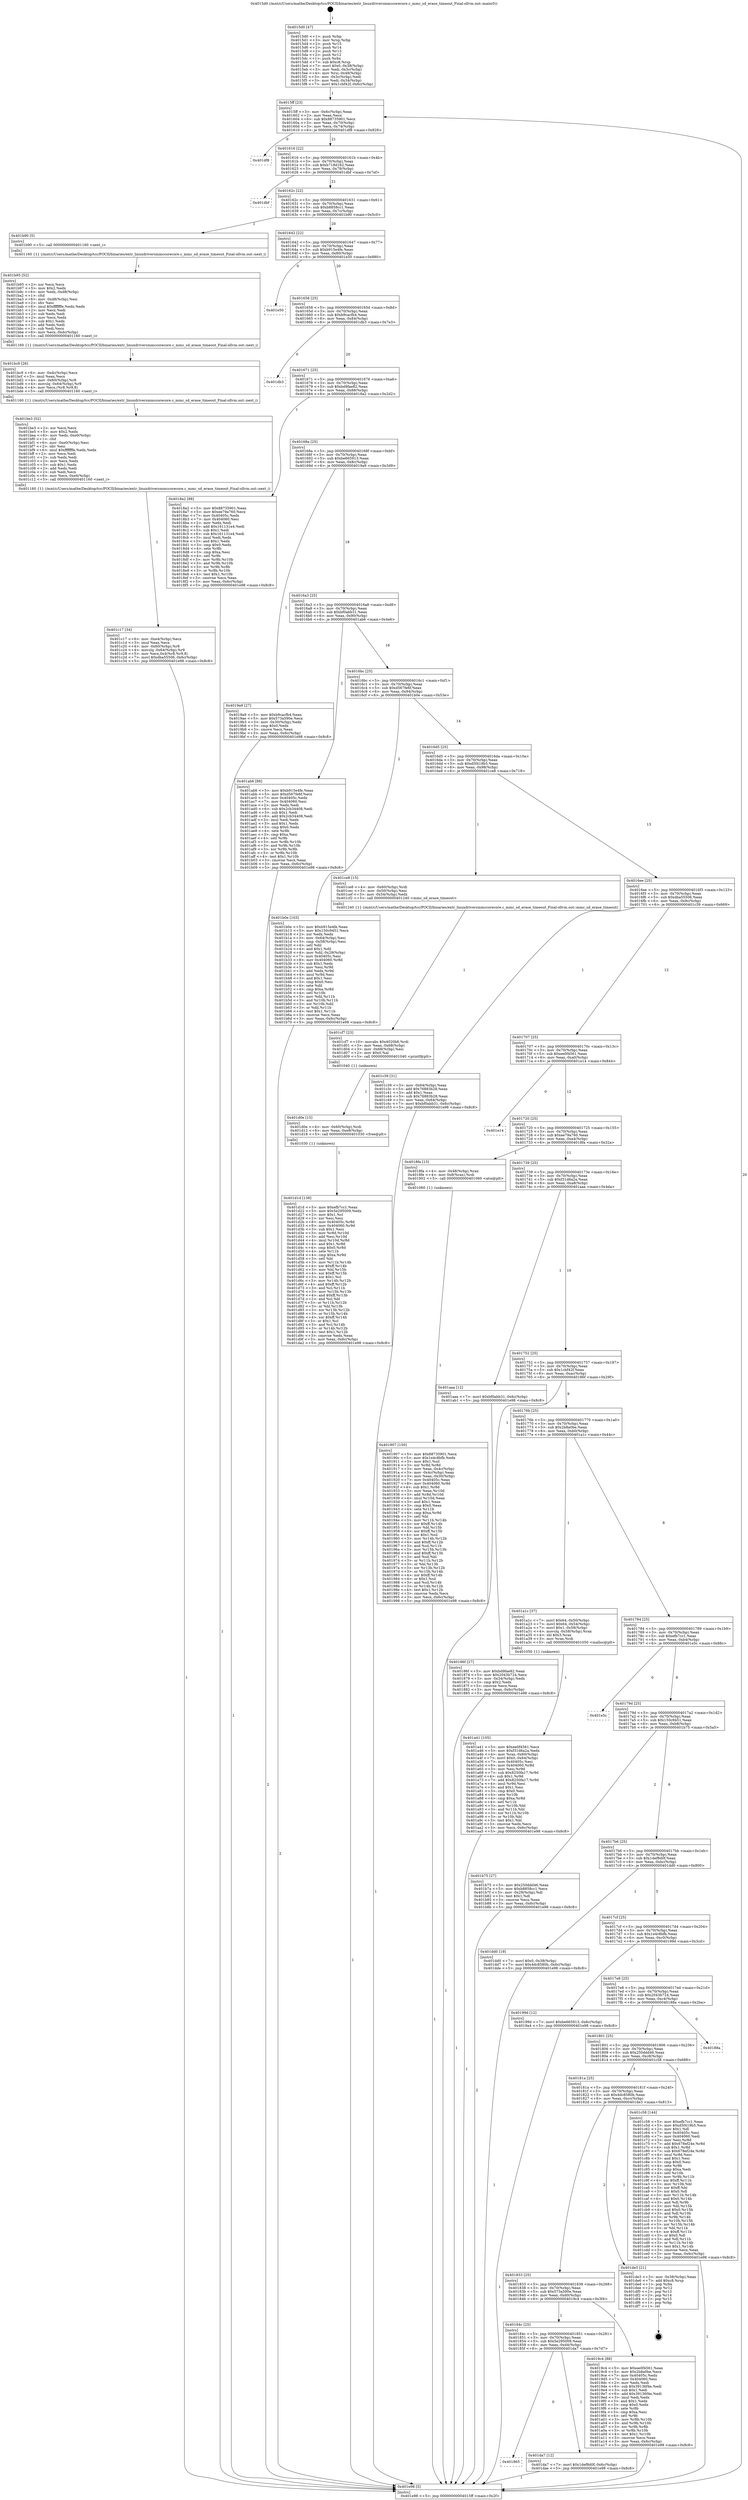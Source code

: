 digraph "0x4015d0" {
  label = "0x4015d0 (/mnt/c/Users/mathe/Desktop/tcc/POCII/binaries/extr_linuxdriversmmccorecore.c_mmc_sd_erase_timeout_Final-ollvm.out::main(0))"
  labelloc = "t"
  node[shape=record]

  Entry [label="",width=0.3,height=0.3,shape=circle,fillcolor=black,style=filled]
  "0x4015ff" [label="{
     0x4015ff [23]\l
     | [instrs]\l
     &nbsp;&nbsp;0x4015ff \<+3\>: mov -0x6c(%rbp),%eax\l
     &nbsp;&nbsp;0x401602 \<+2\>: mov %eax,%ecx\l
     &nbsp;&nbsp;0x401604 \<+6\>: sub $0x88735901,%ecx\l
     &nbsp;&nbsp;0x40160a \<+3\>: mov %eax,-0x70(%rbp)\l
     &nbsp;&nbsp;0x40160d \<+3\>: mov %ecx,-0x74(%rbp)\l
     &nbsp;&nbsp;0x401610 \<+6\>: je 0000000000401df8 \<main+0x828\>\l
  }"]
  "0x401df8" [label="{
     0x401df8\l
  }", style=dashed]
  "0x401616" [label="{
     0x401616 [22]\l
     | [instrs]\l
     &nbsp;&nbsp;0x401616 \<+5\>: jmp 000000000040161b \<main+0x4b\>\l
     &nbsp;&nbsp;0x40161b \<+3\>: mov -0x70(%rbp),%eax\l
     &nbsp;&nbsp;0x40161e \<+5\>: sub $0xb718d162,%eax\l
     &nbsp;&nbsp;0x401623 \<+3\>: mov %eax,-0x78(%rbp)\l
     &nbsp;&nbsp;0x401626 \<+6\>: je 0000000000401dbf \<main+0x7ef\>\l
  }"]
  Exit [label="",width=0.3,height=0.3,shape=circle,fillcolor=black,style=filled,peripheries=2]
  "0x401dbf" [label="{
     0x401dbf\l
  }", style=dashed]
  "0x40162c" [label="{
     0x40162c [22]\l
     | [instrs]\l
     &nbsp;&nbsp;0x40162c \<+5\>: jmp 0000000000401631 \<main+0x61\>\l
     &nbsp;&nbsp;0x401631 \<+3\>: mov -0x70(%rbp),%eax\l
     &nbsp;&nbsp;0x401634 \<+5\>: sub $0xb8858cc1,%eax\l
     &nbsp;&nbsp;0x401639 \<+3\>: mov %eax,-0x7c(%rbp)\l
     &nbsp;&nbsp;0x40163c \<+6\>: je 0000000000401b90 \<main+0x5c0\>\l
  }"]
  "0x401865" [label="{
     0x401865\l
  }", style=dashed]
  "0x401b90" [label="{
     0x401b90 [5]\l
     | [instrs]\l
     &nbsp;&nbsp;0x401b90 \<+5\>: call 0000000000401160 \<next_i\>\l
     | [calls]\l
     &nbsp;&nbsp;0x401160 \{1\} (/mnt/c/Users/mathe/Desktop/tcc/POCII/binaries/extr_linuxdriversmmccorecore.c_mmc_sd_erase_timeout_Final-ollvm.out::next_i)\l
  }"]
  "0x401642" [label="{
     0x401642 [22]\l
     | [instrs]\l
     &nbsp;&nbsp;0x401642 \<+5\>: jmp 0000000000401647 \<main+0x77\>\l
     &nbsp;&nbsp;0x401647 \<+3\>: mov -0x70(%rbp),%eax\l
     &nbsp;&nbsp;0x40164a \<+5\>: sub $0xb915e4fe,%eax\l
     &nbsp;&nbsp;0x40164f \<+3\>: mov %eax,-0x80(%rbp)\l
     &nbsp;&nbsp;0x401652 \<+6\>: je 0000000000401e50 \<main+0x880\>\l
  }"]
  "0x401da7" [label="{
     0x401da7 [12]\l
     | [instrs]\l
     &nbsp;&nbsp;0x401da7 \<+7\>: movl $0x1def8d0f,-0x6c(%rbp)\l
     &nbsp;&nbsp;0x401dae \<+5\>: jmp 0000000000401e98 \<main+0x8c8\>\l
  }"]
  "0x401e50" [label="{
     0x401e50\l
  }", style=dashed]
  "0x401658" [label="{
     0x401658 [25]\l
     | [instrs]\l
     &nbsp;&nbsp;0x401658 \<+5\>: jmp 000000000040165d \<main+0x8d\>\l
     &nbsp;&nbsp;0x40165d \<+3\>: mov -0x70(%rbp),%eax\l
     &nbsp;&nbsp;0x401660 \<+5\>: sub $0xb9cacfb4,%eax\l
     &nbsp;&nbsp;0x401665 \<+6\>: mov %eax,-0x84(%rbp)\l
     &nbsp;&nbsp;0x40166b \<+6\>: je 0000000000401db3 \<main+0x7e3\>\l
  }"]
  "0x401d1d" [label="{
     0x401d1d [138]\l
     | [instrs]\l
     &nbsp;&nbsp;0x401d1d \<+5\>: mov $0xefb7cc1,%eax\l
     &nbsp;&nbsp;0x401d22 \<+5\>: mov $0x5e295009,%edx\l
     &nbsp;&nbsp;0x401d27 \<+2\>: mov $0x1,%cl\l
     &nbsp;&nbsp;0x401d29 \<+2\>: xor %esi,%esi\l
     &nbsp;&nbsp;0x401d2b \<+8\>: mov 0x40405c,%r8d\l
     &nbsp;&nbsp;0x401d33 \<+8\>: mov 0x404060,%r9d\l
     &nbsp;&nbsp;0x401d3b \<+3\>: sub $0x1,%esi\l
     &nbsp;&nbsp;0x401d3e \<+3\>: mov %r8d,%r10d\l
     &nbsp;&nbsp;0x401d41 \<+3\>: add %esi,%r10d\l
     &nbsp;&nbsp;0x401d44 \<+4\>: imul %r10d,%r8d\l
     &nbsp;&nbsp;0x401d48 \<+4\>: and $0x1,%r8d\l
     &nbsp;&nbsp;0x401d4c \<+4\>: cmp $0x0,%r8d\l
     &nbsp;&nbsp;0x401d50 \<+4\>: sete %r11b\l
     &nbsp;&nbsp;0x401d54 \<+4\>: cmp $0xa,%r9d\l
     &nbsp;&nbsp;0x401d58 \<+3\>: setl %bl\l
     &nbsp;&nbsp;0x401d5b \<+3\>: mov %r11b,%r14b\l
     &nbsp;&nbsp;0x401d5e \<+4\>: xor $0xff,%r14b\l
     &nbsp;&nbsp;0x401d62 \<+3\>: mov %bl,%r15b\l
     &nbsp;&nbsp;0x401d65 \<+4\>: xor $0xff,%r15b\l
     &nbsp;&nbsp;0x401d69 \<+3\>: xor $0x1,%cl\l
     &nbsp;&nbsp;0x401d6c \<+3\>: mov %r14b,%r12b\l
     &nbsp;&nbsp;0x401d6f \<+4\>: and $0xff,%r12b\l
     &nbsp;&nbsp;0x401d73 \<+3\>: and %cl,%r11b\l
     &nbsp;&nbsp;0x401d76 \<+3\>: mov %r15b,%r13b\l
     &nbsp;&nbsp;0x401d79 \<+4\>: and $0xff,%r13b\l
     &nbsp;&nbsp;0x401d7d \<+2\>: and %cl,%bl\l
     &nbsp;&nbsp;0x401d7f \<+3\>: or %r11b,%r12b\l
     &nbsp;&nbsp;0x401d82 \<+3\>: or %bl,%r13b\l
     &nbsp;&nbsp;0x401d85 \<+3\>: xor %r13b,%r12b\l
     &nbsp;&nbsp;0x401d88 \<+3\>: or %r15b,%r14b\l
     &nbsp;&nbsp;0x401d8b \<+4\>: xor $0xff,%r14b\l
     &nbsp;&nbsp;0x401d8f \<+3\>: or $0x1,%cl\l
     &nbsp;&nbsp;0x401d92 \<+3\>: and %cl,%r14b\l
     &nbsp;&nbsp;0x401d95 \<+3\>: or %r14b,%r12b\l
     &nbsp;&nbsp;0x401d98 \<+4\>: test $0x1,%r12b\l
     &nbsp;&nbsp;0x401d9c \<+3\>: cmovne %edx,%eax\l
     &nbsp;&nbsp;0x401d9f \<+3\>: mov %eax,-0x6c(%rbp)\l
     &nbsp;&nbsp;0x401da2 \<+5\>: jmp 0000000000401e98 \<main+0x8c8\>\l
  }"]
  "0x401db3" [label="{
     0x401db3\l
  }", style=dashed]
  "0x401671" [label="{
     0x401671 [25]\l
     | [instrs]\l
     &nbsp;&nbsp;0x401671 \<+5\>: jmp 0000000000401676 \<main+0xa6\>\l
     &nbsp;&nbsp;0x401676 \<+3\>: mov -0x70(%rbp),%eax\l
     &nbsp;&nbsp;0x401679 \<+5\>: sub $0xbd9fae82,%eax\l
     &nbsp;&nbsp;0x40167e \<+6\>: mov %eax,-0x88(%rbp)\l
     &nbsp;&nbsp;0x401684 \<+6\>: je 00000000004018a2 \<main+0x2d2\>\l
  }"]
  "0x401d0e" [label="{
     0x401d0e [15]\l
     | [instrs]\l
     &nbsp;&nbsp;0x401d0e \<+4\>: mov -0x60(%rbp),%rdi\l
     &nbsp;&nbsp;0x401d12 \<+6\>: mov %eax,-0xe8(%rbp)\l
     &nbsp;&nbsp;0x401d18 \<+5\>: call 0000000000401030 \<free@plt\>\l
     | [calls]\l
     &nbsp;&nbsp;0x401030 \{1\} (unknown)\l
  }"]
  "0x4018a2" [label="{
     0x4018a2 [88]\l
     | [instrs]\l
     &nbsp;&nbsp;0x4018a2 \<+5\>: mov $0x88735901,%eax\l
     &nbsp;&nbsp;0x4018a7 \<+5\>: mov $0xee79a760,%ecx\l
     &nbsp;&nbsp;0x4018ac \<+7\>: mov 0x40405c,%edx\l
     &nbsp;&nbsp;0x4018b3 \<+7\>: mov 0x404060,%esi\l
     &nbsp;&nbsp;0x4018ba \<+2\>: mov %edx,%edi\l
     &nbsp;&nbsp;0x4018bc \<+6\>: add $0x161131e4,%edi\l
     &nbsp;&nbsp;0x4018c2 \<+3\>: sub $0x1,%edi\l
     &nbsp;&nbsp;0x4018c5 \<+6\>: sub $0x161131e4,%edi\l
     &nbsp;&nbsp;0x4018cb \<+3\>: imul %edi,%edx\l
     &nbsp;&nbsp;0x4018ce \<+3\>: and $0x1,%edx\l
     &nbsp;&nbsp;0x4018d1 \<+3\>: cmp $0x0,%edx\l
     &nbsp;&nbsp;0x4018d4 \<+4\>: sete %r8b\l
     &nbsp;&nbsp;0x4018d8 \<+3\>: cmp $0xa,%esi\l
     &nbsp;&nbsp;0x4018db \<+4\>: setl %r9b\l
     &nbsp;&nbsp;0x4018df \<+3\>: mov %r8b,%r10b\l
     &nbsp;&nbsp;0x4018e2 \<+3\>: and %r9b,%r10b\l
     &nbsp;&nbsp;0x4018e5 \<+3\>: xor %r9b,%r8b\l
     &nbsp;&nbsp;0x4018e8 \<+3\>: or %r8b,%r10b\l
     &nbsp;&nbsp;0x4018eb \<+4\>: test $0x1,%r10b\l
     &nbsp;&nbsp;0x4018ef \<+3\>: cmovne %ecx,%eax\l
     &nbsp;&nbsp;0x4018f2 \<+3\>: mov %eax,-0x6c(%rbp)\l
     &nbsp;&nbsp;0x4018f5 \<+5\>: jmp 0000000000401e98 \<main+0x8c8\>\l
  }"]
  "0x40168a" [label="{
     0x40168a [25]\l
     | [instrs]\l
     &nbsp;&nbsp;0x40168a \<+5\>: jmp 000000000040168f \<main+0xbf\>\l
     &nbsp;&nbsp;0x40168f \<+3\>: mov -0x70(%rbp),%eax\l
     &nbsp;&nbsp;0x401692 \<+5\>: sub $0xbe665913,%eax\l
     &nbsp;&nbsp;0x401697 \<+6\>: mov %eax,-0x8c(%rbp)\l
     &nbsp;&nbsp;0x40169d \<+6\>: je 00000000004019a9 \<main+0x3d9\>\l
  }"]
  "0x401cf7" [label="{
     0x401cf7 [23]\l
     | [instrs]\l
     &nbsp;&nbsp;0x401cf7 \<+10\>: movabs $0x4020b6,%rdi\l
     &nbsp;&nbsp;0x401d01 \<+3\>: mov %eax,-0x68(%rbp)\l
     &nbsp;&nbsp;0x401d04 \<+3\>: mov -0x68(%rbp),%esi\l
     &nbsp;&nbsp;0x401d07 \<+2\>: mov $0x0,%al\l
     &nbsp;&nbsp;0x401d09 \<+5\>: call 0000000000401040 \<printf@plt\>\l
     | [calls]\l
     &nbsp;&nbsp;0x401040 \{1\} (unknown)\l
  }"]
  "0x4019a9" [label="{
     0x4019a9 [27]\l
     | [instrs]\l
     &nbsp;&nbsp;0x4019a9 \<+5\>: mov $0xb9cacfb4,%eax\l
     &nbsp;&nbsp;0x4019ae \<+5\>: mov $0x573a590e,%ecx\l
     &nbsp;&nbsp;0x4019b3 \<+3\>: mov -0x30(%rbp),%edx\l
     &nbsp;&nbsp;0x4019b6 \<+3\>: cmp $0x0,%edx\l
     &nbsp;&nbsp;0x4019b9 \<+3\>: cmove %ecx,%eax\l
     &nbsp;&nbsp;0x4019bc \<+3\>: mov %eax,-0x6c(%rbp)\l
     &nbsp;&nbsp;0x4019bf \<+5\>: jmp 0000000000401e98 \<main+0x8c8\>\l
  }"]
  "0x4016a3" [label="{
     0x4016a3 [25]\l
     | [instrs]\l
     &nbsp;&nbsp;0x4016a3 \<+5\>: jmp 00000000004016a8 \<main+0xd8\>\l
     &nbsp;&nbsp;0x4016a8 \<+3\>: mov -0x70(%rbp),%eax\l
     &nbsp;&nbsp;0x4016ab \<+5\>: sub $0xbf0abb31,%eax\l
     &nbsp;&nbsp;0x4016b0 \<+6\>: mov %eax,-0x90(%rbp)\l
     &nbsp;&nbsp;0x4016b6 \<+6\>: je 0000000000401ab6 \<main+0x4e6\>\l
  }"]
  "0x401c17" [label="{
     0x401c17 [34]\l
     | [instrs]\l
     &nbsp;&nbsp;0x401c17 \<+6\>: mov -0xe4(%rbp),%ecx\l
     &nbsp;&nbsp;0x401c1d \<+3\>: imul %eax,%ecx\l
     &nbsp;&nbsp;0x401c20 \<+4\>: mov -0x60(%rbp),%r8\l
     &nbsp;&nbsp;0x401c24 \<+4\>: movslq -0x64(%rbp),%r9\l
     &nbsp;&nbsp;0x401c28 \<+5\>: mov %ecx,0x4(%r8,%r9,8)\l
     &nbsp;&nbsp;0x401c2d \<+7\>: movl $0xdba55506,-0x6c(%rbp)\l
     &nbsp;&nbsp;0x401c34 \<+5\>: jmp 0000000000401e98 \<main+0x8c8\>\l
  }"]
  "0x401ab6" [label="{
     0x401ab6 [88]\l
     | [instrs]\l
     &nbsp;&nbsp;0x401ab6 \<+5\>: mov $0xb915e4fe,%eax\l
     &nbsp;&nbsp;0x401abb \<+5\>: mov $0xd567fe6f,%ecx\l
     &nbsp;&nbsp;0x401ac0 \<+7\>: mov 0x40405c,%edx\l
     &nbsp;&nbsp;0x401ac7 \<+7\>: mov 0x404060,%esi\l
     &nbsp;&nbsp;0x401ace \<+2\>: mov %edx,%edi\l
     &nbsp;&nbsp;0x401ad0 \<+6\>: sub $0x2cb34408,%edi\l
     &nbsp;&nbsp;0x401ad6 \<+3\>: sub $0x1,%edi\l
     &nbsp;&nbsp;0x401ad9 \<+6\>: add $0x2cb34408,%edi\l
     &nbsp;&nbsp;0x401adf \<+3\>: imul %edi,%edx\l
     &nbsp;&nbsp;0x401ae2 \<+3\>: and $0x1,%edx\l
     &nbsp;&nbsp;0x401ae5 \<+3\>: cmp $0x0,%edx\l
     &nbsp;&nbsp;0x401ae8 \<+4\>: sete %r8b\l
     &nbsp;&nbsp;0x401aec \<+3\>: cmp $0xa,%esi\l
     &nbsp;&nbsp;0x401aef \<+4\>: setl %r9b\l
     &nbsp;&nbsp;0x401af3 \<+3\>: mov %r8b,%r10b\l
     &nbsp;&nbsp;0x401af6 \<+3\>: and %r9b,%r10b\l
     &nbsp;&nbsp;0x401af9 \<+3\>: xor %r9b,%r8b\l
     &nbsp;&nbsp;0x401afc \<+3\>: or %r8b,%r10b\l
     &nbsp;&nbsp;0x401aff \<+4\>: test $0x1,%r10b\l
     &nbsp;&nbsp;0x401b03 \<+3\>: cmovne %ecx,%eax\l
     &nbsp;&nbsp;0x401b06 \<+3\>: mov %eax,-0x6c(%rbp)\l
     &nbsp;&nbsp;0x401b09 \<+5\>: jmp 0000000000401e98 \<main+0x8c8\>\l
  }"]
  "0x4016bc" [label="{
     0x4016bc [25]\l
     | [instrs]\l
     &nbsp;&nbsp;0x4016bc \<+5\>: jmp 00000000004016c1 \<main+0xf1\>\l
     &nbsp;&nbsp;0x4016c1 \<+3\>: mov -0x70(%rbp),%eax\l
     &nbsp;&nbsp;0x4016c4 \<+5\>: sub $0xd567fe6f,%eax\l
     &nbsp;&nbsp;0x4016c9 \<+6\>: mov %eax,-0x94(%rbp)\l
     &nbsp;&nbsp;0x4016cf \<+6\>: je 0000000000401b0e \<main+0x53e\>\l
  }"]
  "0x401be3" [label="{
     0x401be3 [52]\l
     | [instrs]\l
     &nbsp;&nbsp;0x401be3 \<+2\>: xor %ecx,%ecx\l
     &nbsp;&nbsp;0x401be5 \<+5\>: mov $0x2,%edx\l
     &nbsp;&nbsp;0x401bea \<+6\>: mov %edx,-0xe0(%rbp)\l
     &nbsp;&nbsp;0x401bf0 \<+1\>: cltd\l
     &nbsp;&nbsp;0x401bf1 \<+6\>: mov -0xe0(%rbp),%esi\l
     &nbsp;&nbsp;0x401bf7 \<+2\>: idiv %esi\l
     &nbsp;&nbsp;0x401bf9 \<+6\>: imul $0xfffffffe,%edx,%edx\l
     &nbsp;&nbsp;0x401bff \<+2\>: mov %ecx,%edi\l
     &nbsp;&nbsp;0x401c01 \<+2\>: sub %edx,%edi\l
     &nbsp;&nbsp;0x401c03 \<+2\>: mov %ecx,%edx\l
     &nbsp;&nbsp;0x401c05 \<+3\>: sub $0x1,%edx\l
     &nbsp;&nbsp;0x401c08 \<+2\>: add %edx,%edi\l
     &nbsp;&nbsp;0x401c0a \<+2\>: sub %edi,%ecx\l
     &nbsp;&nbsp;0x401c0c \<+6\>: mov %ecx,-0xe4(%rbp)\l
     &nbsp;&nbsp;0x401c12 \<+5\>: call 0000000000401160 \<next_i\>\l
     | [calls]\l
     &nbsp;&nbsp;0x401160 \{1\} (/mnt/c/Users/mathe/Desktop/tcc/POCII/binaries/extr_linuxdriversmmccorecore.c_mmc_sd_erase_timeout_Final-ollvm.out::next_i)\l
  }"]
  "0x401b0e" [label="{
     0x401b0e [103]\l
     | [instrs]\l
     &nbsp;&nbsp;0x401b0e \<+5\>: mov $0xb915e4fe,%eax\l
     &nbsp;&nbsp;0x401b13 \<+5\>: mov $0x150c9451,%ecx\l
     &nbsp;&nbsp;0x401b18 \<+2\>: xor %edx,%edx\l
     &nbsp;&nbsp;0x401b1a \<+3\>: mov -0x64(%rbp),%esi\l
     &nbsp;&nbsp;0x401b1d \<+3\>: cmp -0x58(%rbp),%esi\l
     &nbsp;&nbsp;0x401b20 \<+4\>: setl %dil\l
     &nbsp;&nbsp;0x401b24 \<+4\>: and $0x1,%dil\l
     &nbsp;&nbsp;0x401b28 \<+4\>: mov %dil,-0x29(%rbp)\l
     &nbsp;&nbsp;0x401b2c \<+7\>: mov 0x40405c,%esi\l
     &nbsp;&nbsp;0x401b33 \<+8\>: mov 0x404060,%r8d\l
     &nbsp;&nbsp;0x401b3b \<+3\>: sub $0x1,%edx\l
     &nbsp;&nbsp;0x401b3e \<+3\>: mov %esi,%r9d\l
     &nbsp;&nbsp;0x401b41 \<+3\>: add %edx,%r9d\l
     &nbsp;&nbsp;0x401b44 \<+4\>: imul %r9d,%esi\l
     &nbsp;&nbsp;0x401b48 \<+3\>: and $0x1,%esi\l
     &nbsp;&nbsp;0x401b4b \<+3\>: cmp $0x0,%esi\l
     &nbsp;&nbsp;0x401b4e \<+4\>: sete %dil\l
     &nbsp;&nbsp;0x401b52 \<+4\>: cmp $0xa,%r8d\l
     &nbsp;&nbsp;0x401b56 \<+4\>: setl %r10b\l
     &nbsp;&nbsp;0x401b5a \<+3\>: mov %dil,%r11b\l
     &nbsp;&nbsp;0x401b5d \<+3\>: and %r10b,%r11b\l
     &nbsp;&nbsp;0x401b60 \<+3\>: xor %r10b,%dil\l
     &nbsp;&nbsp;0x401b63 \<+3\>: or %dil,%r11b\l
     &nbsp;&nbsp;0x401b66 \<+4\>: test $0x1,%r11b\l
     &nbsp;&nbsp;0x401b6a \<+3\>: cmovne %ecx,%eax\l
     &nbsp;&nbsp;0x401b6d \<+3\>: mov %eax,-0x6c(%rbp)\l
     &nbsp;&nbsp;0x401b70 \<+5\>: jmp 0000000000401e98 \<main+0x8c8\>\l
  }"]
  "0x4016d5" [label="{
     0x4016d5 [25]\l
     | [instrs]\l
     &nbsp;&nbsp;0x4016d5 \<+5\>: jmp 00000000004016da \<main+0x10a\>\l
     &nbsp;&nbsp;0x4016da \<+3\>: mov -0x70(%rbp),%eax\l
     &nbsp;&nbsp;0x4016dd \<+5\>: sub $0xd5f419b5,%eax\l
     &nbsp;&nbsp;0x4016e2 \<+6\>: mov %eax,-0x98(%rbp)\l
     &nbsp;&nbsp;0x4016e8 \<+6\>: je 0000000000401ce8 \<main+0x718\>\l
  }"]
  "0x401bc9" [label="{
     0x401bc9 [26]\l
     | [instrs]\l
     &nbsp;&nbsp;0x401bc9 \<+6\>: mov -0xdc(%rbp),%ecx\l
     &nbsp;&nbsp;0x401bcf \<+3\>: imul %eax,%ecx\l
     &nbsp;&nbsp;0x401bd2 \<+4\>: mov -0x60(%rbp),%r8\l
     &nbsp;&nbsp;0x401bd6 \<+4\>: movslq -0x64(%rbp),%r9\l
     &nbsp;&nbsp;0x401bda \<+4\>: mov %ecx,(%r8,%r9,8)\l
     &nbsp;&nbsp;0x401bde \<+5\>: call 0000000000401160 \<next_i\>\l
     | [calls]\l
     &nbsp;&nbsp;0x401160 \{1\} (/mnt/c/Users/mathe/Desktop/tcc/POCII/binaries/extr_linuxdriversmmccorecore.c_mmc_sd_erase_timeout_Final-ollvm.out::next_i)\l
  }"]
  "0x401ce8" [label="{
     0x401ce8 [15]\l
     | [instrs]\l
     &nbsp;&nbsp;0x401ce8 \<+4\>: mov -0x60(%rbp),%rdi\l
     &nbsp;&nbsp;0x401cec \<+3\>: mov -0x50(%rbp),%esi\l
     &nbsp;&nbsp;0x401cef \<+3\>: mov -0x54(%rbp),%edx\l
     &nbsp;&nbsp;0x401cf2 \<+5\>: call 0000000000401240 \<mmc_sd_erase_timeout\>\l
     | [calls]\l
     &nbsp;&nbsp;0x401240 \{1\} (/mnt/c/Users/mathe/Desktop/tcc/POCII/binaries/extr_linuxdriversmmccorecore.c_mmc_sd_erase_timeout_Final-ollvm.out::mmc_sd_erase_timeout)\l
  }"]
  "0x4016ee" [label="{
     0x4016ee [25]\l
     | [instrs]\l
     &nbsp;&nbsp;0x4016ee \<+5\>: jmp 00000000004016f3 \<main+0x123\>\l
     &nbsp;&nbsp;0x4016f3 \<+3\>: mov -0x70(%rbp),%eax\l
     &nbsp;&nbsp;0x4016f6 \<+5\>: sub $0xdba55506,%eax\l
     &nbsp;&nbsp;0x4016fb \<+6\>: mov %eax,-0x9c(%rbp)\l
     &nbsp;&nbsp;0x401701 \<+6\>: je 0000000000401c39 \<main+0x669\>\l
  }"]
  "0x401b95" [label="{
     0x401b95 [52]\l
     | [instrs]\l
     &nbsp;&nbsp;0x401b95 \<+2\>: xor %ecx,%ecx\l
     &nbsp;&nbsp;0x401b97 \<+5\>: mov $0x2,%edx\l
     &nbsp;&nbsp;0x401b9c \<+6\>: mov %edx,-0xd8(%rbp)\l
     &nbsp;&nbsp;0x401ba2 \<+1\>: cltd\l
     &nbsp;&nbsp;0x401ba3 \<+6\>: mov -0xd8(%rbp),%esi\l
     &nbsp;&nbsp;0x401ba9 \<+2\>: idiv %esi\l
     &nbsp;&nbsp;0x401bab \<+6\>: imul $0xfffffffe,%edx,%edx\l
     &nbsp;&nbsp;0x401bb1 \<+2\>: mov %ecx,%edi\l
     &nbsp;&nbsp;0x401bb3 \<+2\>: sub %edx,%edi\l
     &nbsp;&nbsp;0x401bb5 \<+2\>: mov %ecx,%edx\l
     &nbsp;&nbsp;0x401bb7 \<+3\>: sub $0x1,%edx\l
     &nbsp;&nbsp;0x401bba \<+2\>: add %edx,%edi\l
     &nbsp;&nbsp;0x401bbc \<+2\>: sub %edi,%ecx\l
     &nbsp;&nbsp;0x401bbe \<+6\>: mov %ecx,-0xdc(%rbp)\l
     &nbsp;&nbsp;0x401bc4 \<+5\>: call 0000000000401160 \<next_i\>\l
     | [calls]\l
     &nbsp;&nbsp;0x401160 \{1\} (/mnt/c/Users/mathe/Desktop/tcc/POCII/binaries/extr_linuxdriversmmccorecore.c_mmc_sd_erase_timeout_Final-ollvm.out::next_i)\l
  }"]
  "0x401c39" [label="{
     0x401c39 [31]\l
     | [instrs]\l
     &nbsp;&nbsp;0x401c39 \<+3\>: mov -0x64(%rbp),%eax\l
     &nbsp;&nbsp;0x401c3c \<+5\>: add $0x76883b28,%eax\l
     &nbsp;&nbsp;0x401c41 \<+3\>: add $0x1,%eax\l
     &nbsp;&nbsp;0x401c44 \<+5\>: sub $0x76883b28,%eax\l
     &nbsp;&nbsp;0x401c49 \<+3\>: mov %eax,-0x64(%rbp)\l
     &nbsp;&nbsp;0x401c4c \<+7\>: movl $0xbf0abb31,-0x6c(%rbp)\l
     &nbsp;&nbsp;0x401c53 \<+5\>: jmp 0000000000401e98 \<main+0x8c8\>\l
  }"]
  "0x401707" [label="{
     0x401707 [25]\l
     | [instrs]\l
     &nbsp;&nbsp;0x401707 \<+5\>: jmp 000000000040170c \<main+0x13c\>\l
     &nbsp;&nbsp;0x40170c \<+3\>: mov -0x70(%rbp),%eax\l
     &nbsp;&nbsp;0x40170f \<+5\>: sub $0xee0f4561,%eax\l
     &nbsp;&nbsp;0x401714 \<+6\>: mov %eax,-0xa0(%rbp)\l
     &nbsp;&nbsp;0x40171a \<+6\>: je 0000000000401e14 \<main+0x844\>\l
  }"]
  "0x401a41" [label="{
     0x401a41 [105]\l
     | [instrs]\l
     &nbsp;&nbsp;0x401a41 \<+5\>: mov $0xee0f4561,%ecx\l
     &nbsp;&nbsp;0x401a46 \<+5\>: mov $0xf31d6a2a,%edx\l
     &nbsp;&nbsp;0x401a4b \<+4\>: mov %rax,-0x60(%rbp)\l
     &nbsp;&nbsp;0x401a4f \<+7\>: movl $0x0,-0x64(%rbp)\l
     &nbsp;&nbsp;0x401a56 \<+7\>: mov 0x40405c,%esi\l
     &nbsp;&nbsp;0x401a5d \<+8\>: mov 0x404060,%r8d\l
     &nbsp;&nbsp;0x401a65 \<+3\>: mov %esi,%r9d\l
     &nbsp;&nbsp;0x401a68 \<+7\>: sub $0x8250fa17,%r9d\l
     &nbsp;&nbsp;0x401a6f \<+4\>: sub $0x1,%r9d\l
     &nbsp;&nbsp;0x401a73 \<+7\>: add $0x8250fa17,%r9d\l
     &nbsp;&nbsp;0x401a7a \<+4\>: imul %r9d,%esi\l
     &nbsp;&nbsp;0x401a7e \<+3\>: and $0x1,%esi\l
     &nbsp;&nbsp;0x401a81 \<+3\>: cmp $0x0,%esi\l
     &nbsp;&nbsp;0x401a84 \<+4\>: sete %r10b\l
     &nbsp;&nbsp;0x401a88 \<+4\>: cmp $0xa,%r8d\l
     &nbsp;&nbsp;0x401a8c \<+4\>: setl %r11b\l
     &nbsp;&nbsp;0x401a90 \<+3\>: mov %r10b,%bl\l
     &nbsp;&nbsp;0x401a93 \<+3\>: and %r11b,%bl\l
     &nbsp;&nbsp;0x401a96 \<+3\>: xor %r11b,%r10b\l
     &nbsp;&nbsp;0x401a99 \<+3\>: or %r10b,%bl\l
     &nbsp;&nbsp;0x401a9c \<+3\>: test $0x1,%bl\l
     &nbsp;&nbsp;0x401a9f \<+3\>: cmovne %edx,%ecx\l
     &nbsp;&nbsp;0x401aa2 \<+3\>: mov %ecx,-0x6c(%rbp)\l
     &nbsp;&nbsp;0x401aa5 \<+5\>: jmp 0000000000401e98 \<main+0x8c8\>\l
  }"]
  "0x401e14" [label="{
     0x401e14\l
  }", style=dashed]
  "0x401720" [label="{
     0x401720 [25]\l
     | [instrs]\l
     &nbsp;&nbsp;0x401720 \<+5\>: jmp 0000000000401725 \<main+0x155\>\l
     &nbsp;&nbsp;0x401725 \<+3\>: mov -0x70(%rbp),%eax\l
     &nbsp;&nbsp;0x401728 \<+5\>: sub $0xee79a760,%eax\l
     &nbsp;&nbsp;0x40172d \<+6\>: mov %eax,-0xa4(%rbp)\l
     &nbsp;&nbsp;0x401733 \<+6\>: je 00000000004018fa \<main+0x32a\>\l
  }"]
  "0x40184c" [label="{
     0x40184c [25]\l
     | [instrs]\l
     &nbsp;&nbsp;0x40184c \<+5\>: jmp 0000000000401851 \<main+0x281\>\l
     &nbsp;&nbsp;0x401851 \<+3\>: mov -0x70(%rbp),%eax\l
     &nbsp;&nbsp;0x401854 \<+5\>: sub $0x5e295009,%eax\l
     &nbsp;&nbsp;0x401859 \<+6\>: mov %eax,-0xd4(%rbp)\l
     &nbsp;&nbsp;0x40185f \<+6\>: je 0000000000401da7 \<main+0x7d7\>\l
  }"]
  "0x4018fa" [label="{
     0x4018fa [13]\l
     | [instrs]\l
     &nbsp;&nbsp;0x4018fa \<+4\>: mov -0x48(%rbp),%rax\l
     &nbsp;&nbsp;0x4018fe \<+4\>: mov 0x8(%rax),%rdi\l
     &nbsp;&nbsp;0x401902 \<+5\>: call 0000000000401060 \<atoi@plt\>\l
     | [calls]\l
     &nbsp;&nbsp;0x401060 \{1\} (unknown)\l
  }"]
  "0x401739" [label="{
     0x401739 [25]\l
     | [instrs]\l
     &nbsp;&nbsp;0x401739 \<+5\>: jmp 000000000040173e \<main+0x16e\>\l
     &nbsp;&nbsp;0x40173e \<+3\>: mov -0x70(%rbp),%eax\l
     &nbsp;&nbsp;0x401741 \<+5\>: sub $0xf31d6a2a,%eax\l
     &nbsp;&nbsp;0x401746 \<+6\>: mov %eax,-0xa8(%rbp)\l
     &nbsp;&nbsp;0x40174c \<+6\>: je 0000000000401aaa \<main+0x4da\>\l
  }"]
  "0x4019c4" [label="{
     0x4019c4 [88]\l
     | [instrs]\l
     &nbsp;&nbsp;0x4019c4 \<+5\>: mov $0xee0f4561,%eax\l
     &nbsp;&nbsp;0x4019c9 \<+5\>: mov $0x2b8a0be,%ecx\l
     &nbsp;&nbsp;0x4019ce \<+7\>: mov 0x40405c,%edx\l
     &nbsp;&nbsp;0x4019d5 \<+7\>: mov 0x404060,%esi\l
     &nbsp;&nbsp;0x4019dc \<+2\>: mov %edx,%edi\l
     &nbsp;&nbsp;0x4019de \<+6\>: sub $0x39136f4e,%edi\l
     &nbsp;&nbsp;0x4019e4 \<+3\>: sub $0x1,%edi\l
     &nbsp;&nbsp;0x4019e7 \<+6\>: add $0x39136f4e,%edi\l
     &nbsp;&nbsp;0x4019ed \<+3\>: imul %edi,%edx\l
     &nbsp;&nbsp;0x4019f0 \<+3\>: and $0x1,%edx\l
     &nbsp;&nbsp;0x4019f3 \<+3\>: cmp $0x0,%edx\l
     &nbsp;&nbsp;0x4019f6 \<+4\>: sete %r8b\l
     &nbsp;&nbsp;0x4019fa \<+3\>: cmp $0xa,%esi\l
     &nbsp;&nbsp;0x4019fd \<+4\>: setl %r9b\l
     &nbsp;&nbsp;0x401a01 \<+3\>: mov %r8b,%r10b\l
     &nbsp;&nbsp;0x401a04 \<+3\>: and %r9b,%r10b\l
     &nbsp;&nbsp;0x401a07 \<+3\>: xor %r9b,%r8b\l
     &nbsp;&nbsp;0x401a0a \<+3\>: or %r8b,%r10b\l
     &nbsp;&nbsp;0x401a0d \<+4\>: test $0x1,%r10b\l
     &nbsp;&nbsp;0x401a11 \<+3\>: cmovne %ecx,%eax\l
     &nbsp;&nbsp;0x401a14 \<+3\>: mov %eax,-0x6c(%rbp)\l
     &nbsp;&nbsp;0x401a17 \<+5\>: jmp 0000000000401e98 \<main+0x8c8\>\l
  }"]
  "0x401aaa" [label="{
     0x401aaa [12]\l
     | [instrs]\l
     &nbsp;&nbsp;0x401aaa \<+7\>: movl $0xbf0abb31,-0x6c(%rbp)\l
     &nbsp;&nbsp;0x401ab1 \<+5\>: jmp 0000000000401e98 \<main+0x8c8\>\l
  }"]
  "0x401752" [label="{
     0x401752 [25]\l
     | [instrs]\l
     &nbsp;&nbsp;0x401752 \<+5\>: jmp 0000000000401757 \<main+0x187\>\l
     &nbsp;&nbsp;0x401757 \<+3\>: mov -0x70(%rbp),%eax\l
     &nbsp;&nbsp;0x40175a \<+5\>: sub $0x1cbf42f,%eax\l
     &nbsp;&nbsp;0x40175f \<+6\>: mov %eax,-0xac(%rbp)\l
     &nbsp;&nbsp;0x401765 \<+6\>: je 000000000040186f \<main+0x29f\>\l
  }"]
  "0x401833" [label="{
     0x401833 [25]\l
     | [instrs]\l
     &nbsp;&nbsp;0x401833 \<+5\>: jmp 0000000000401838 \<main+0x268\>\l
     &nbsp;&nbsp;0x401838 \<+3\>: mov -0x70(%rbp),%eax\l
     &nbsp;&nbsp;0x40183b \<+5\>: sub $0x573a590e,%eax\l
     &nbsp;&nbsp;0x401840 \<+6\>: mov %eax,-0xd0(%rbp)\l
     &nbsp;&nbsp;0x401846 \<+6\>: je 00000000004019c4 \<main+0x3f4\>\l
  }"]
  "0x40186f" [label="{
     0x40186f [27]\l
     | [instrs]\l
     &nbsp;&nbsp;0x40186f \<+5\>: mov $0xbd9fae82,%eax\l
     &nbsp;&nbsp;0x401874 \<+5\>: mov $0x2043b724,%ecx\l
     &nbsp;&nbsp;0x401879 \<+3\>: mov -0x34(%rbp),%edx\l
     &nbsp;&nbsp;0x40187c \<+3\>: cmp $0x2,%edx\l
     &nbsp;&nbsp;0x40187f \<+3\>: cmovne %ecx,%eax\l
     &nbsp;&nbsp;0x401882 \<+3\>: mov %eax,-0x6c(%rbp)\l
     &nbsp;&nbsp;0x401885 \<+5\>: jmp 0000000000401e98 \<main+0x8c8\>\l
  }"]
  "0x40176b" [label="{
     0x40176b [25]\l
     | [instrs]\l
     &nbsp;&nbsp;0x40176b \<+5\>: jmp 0000000000401770 \<main+0x1a0\>\l
     &nbsp;&nbsp;0x401770 \<+3\>: mov -0x70(%rbp),%eax\l
     &nbsp;&nbsp;0x401773 \<+5\>: sub $0x2b8a0be,%eax\l
     &nbsp;&nbsp;0x401778 \<+6\>: mov %eax,-0xb0(%rbp)\l
     &nbsp;&nbsp;0x40177e \<+6\>: je 0000000000401a1c \<main+0x44c\>\l
  }"]
  "0x401e98" [label="{
     0x401e98 [5]\l
     | [instrs]\l
     &nbsp;&nbsp;0x401e98 \<+5\>: jmp 00000000004015ff \<main+0x2f\>\l
  }"]
  "0x4015d0" [label="{
     0x4015d0 [47]\l
     | [instrs]\l
     &nbsp;&nbsp;0x4015d0 \<+1\>: push %rbp\l
     &nbsp;&nbsp;0x4015d1 \<+3\>: mov %rsp,%rbp\l
     &nbsp;&nbsp;0x4015d4 \<+2\>: push %r15\l
     &nbsp;&nbsp;0x4015d6 \<+2\>: push %r14\l
     &nbsp;&nbsp;0x4015d8 \<+2\>: push %r13\l
     &nbsp;&nbsp;0x4015da \<+2\>: push %r12\l
     &nbsp;&nbsp;0x4015dc \<+1\>: push %rbx\l
     &nbsp;&nbsp;0x4015dd \<+7\>: sub $0xc8,%rsp\l
     &nbsp;&nbsp;0x4015e4 \<+7\>: movl $0x0,-0x38(%rbp)\l
     &nbsp;&nbsp;0x4015eb \<+3\>: mov %edi,-0x3c(%rbp)\l
     &nbsp;&nbsp;0x4015ee \<+4\>: mov %rsi,-0x48(%rbp)\l
     &nbsp;&nbsp;0x4015f2 \<+3\>: mov -0x3c(%rbp),%edi\l
     &nbsp;&nbsp;0x4015f5 \<+3\>: mov %edi,-0x34(%rbp)\l
     &nbsp;&nbsp;0x4015f8 \<+7\>: movl $0x1cbf42f,-0x6c(%rbp)\l
  }"]
  "0x401907" [label="{
     0x401907 [150]\l
     | [instrs]\l
     &nbsp;&nbsp;0x401907 \<+5\>: mov $0x88735901,%ecx\l
     &nbsp;&nbsp;0x40190c \<+5\>: mov $0x1e4c8bfb,%edx\l
     &nbsp;&nbsp;0x401911 \<+3\>: mov $0x1,%sil\l
     &nbsp;&nbsp;0x401914 \<+3\>: xor %r8d,%r8d\l
     &nbsp;&nbsp;0x401917 \<+3\>: mov %eax,-0x4c(%rbp)\l
     &nbsp;&nbsp;0x40191a \<+3\>: mov -0x4c(%rbp),%eax\l
     &nbsp;&nbsp;0x40191d \<+3\>: mov %eax,-0x30(%rbp)\l
     &nbsp;&nbsp;0x401920 \<+7\>: mov 0x40405c,%eax\l
     &nbsp;&nbsp;0x401927 \<+8\>: mov 0x404060,%r9d\l
     &nbsp;&nbsp;0x40192f \<+4\>: sub $0x1,%r8d\l
     &nbsp;&nbsp;0x401933 \<+3\>: mov %eax,%r10d\l
     &nbsp;&nbsp;0x401936 \<+3\>: add %r8d,%r10d\l
     &nbsp;&nbsp;0x401939 \<+4\>: imul %r10d,%eax\l
     &nbsp;&nbsp;0x40193d \<+3\>: and $0x1,%eax\l
     &nbsp;&nbsp;0x401940 \<+3\>: cmp $0x0,%eax\l
     &nbsp;&nbsp;0x401943 \<+4\>: sete %r11b\l
     &nbsp;&nbsp;0x401947 \<+4\>: cmp $0xa,%r9d\l
     &nbsp;&nbsp;0x40194b \<+3\>: setl %bl\l
     &nbsp;&nbsp;0x40194e \<+3\>: mov %r11b,%r14b\l
     &nbsp;&nbsp;0x401951 \<+4\>: xor $0xff,%r14b\l
     &nbsp;&nbsp;0x401955 \<+3\>: mov %bl,%r15b\l
     &nbsp;&nbsp;0x401958 \<+4\>: xor $0xff,%r15b\l
     &nbsp;&nbsp;0x40195c \<+4\>: xor $0x1,%sil\l
     &nbsp;&nbsp;0x401960 \<+3\>: mov %r14b,%r12b\l
     &nbsp;&nbsp;0x401963 \<+4\>: and $0xff,%r12b\l
     &nbsp;&nbsp;0x401967 \<+3\>: and %sil,%r11b\l
     &nbsp;&nbsp;0x40196a \<+3\>: mov %r15b,%r13b\l
     &nbsp;&nbsp;0x40196d \<+4\>: and $0xff,%r13b\l
     &nbsp;&nbsp;0x401971 \<+3\>: and %sil,%bl\l
     &nbsp;&nbsp;0x401974 \<+3\>: or %r11b,%r12b\l
     &nbsp;&nbsp;0x401977 \<+3\>: or %bl,%r13b\l
     &nbsp;&nbsp;0x40197a \<+3\>: xor %r13b,%r12b\l
     &nbsp;&nbsp;0x40197d \<+3\>: or %r15b,%r14b\l
     &nbsp;&nbsp;0x401980 \<+4\>: xor $0xff,%r14b\l
     &nbsp;&nbsp;0x401984 \<+4\>: or $0x1,%sil\l
     &nbsp;&nbsp;0x401988 \<+3\>: and %sil,%r14b\l
     &nbsp;&nbsp;0x40198b \<+3\>: or %r14b,%r12b\l
     &nbsp;&nbsp;0x40198e \<+4\>: test $0x1,%r12b\l
     &nbsp;&nbsp;0x401992 \<+3\>: cmovne %edx,%ecx\l
     &nbsp;&nbsp;0x401995 \<+3\>: mov %ecx,-0x6c(%rbp)\l
     &nbsp;&nbsp;0x401998 \<+5\>: jmp 0000000000401e98 \<main+0x8c8\>\l
  }"]
  "0x401de3" [label="{
     0x401de3 [21]\l
     | [instrs]\l
     &nbsp;&nbsp;0x401de3 \<+3\>: mov -0x38(%rbp),%eax\l
     &nbsp;&nbsp;0x401de6 \<+7\>: add $0xc8,%rsp\l
     &nbsp;&nbsp;0x401ded \<+1\>: pop %rbx\l
     &nbsp;&nbsp;0x401dee \<+2\>: pop %r12\l
     &nbsp;&nbsp;0x401df0 \<+2\>: pop %r13\l
     &nbsp;&nbsp;0x401df2 \<+2\>: pop %r14\l
     &nbsp;&nbsp;0x401df4 \<+2\>: pop %r15\l
     &nbsp;&nbsp;0x401df6 \<+1\>: pop %rbp\l
     &nbsp;&nbsp;0x401df7 \<+1\>: ret\l
  }"]
  "0x401a1c" [label="{
     0x401a1c [37]\l
     | [instrs]\l
     &nbsp;&nbsp;0x401a1c \<+7\>: movl $0x64,-0x50(%rbp)\l
     &nbsp;&nbsp;0x401a23 \<+7\>: movl $0x64,-0x54(%rbp)\l
     &nbsp;&nbsp;0x401a2a \<+7\>: movl $0x1,-0x58(%rbp)\l
     &nbsp;&nbsp;0x401a31 \<+4\>: movslq -0x58(%rbp),%rax\l
     &nbsp;&nbsp;0x401a35 \<+4\>: shl $0x3,%rax\l
     &nbsp;&nbsp;0x401a39 \<+3\>: mov %rax,%rdi\l
     &nbsp;&nbsp;0x401a3c \<+5\>: call 0000000000401050 \<malloc@plt\>\l
     | [calls]\l
     &nbsp;&nbsp;0x401050 \{1\} (unknown)\l
  }"]
  "0x401784" [label="{
     0x401784 [25]\l
     | [instrs]\l
     &nbsp;&nbsp;0x401784 \<+5\>: jmp 0000000000401789 \<main+0x1b9\>\l
     &nbsp;&nbsp;0x401789 \<+3\>: mov -0x70(%rbp),%eax\l
     &nbsp;&nbsp;0x40178c \<+5\>: sub $0xefb7cc1,%eax\l
     &nbsp;&nbsp;0x401791 \<+6\>: mov %eax,-0xb4(%rbp)\l
     &nbsp;&nbsp;0x401797 \<+6\>: je 0000000000401e5c \<main+0x88c\>\l
  }"]
  "0x40181a" [label="{
     0x40181a [25]\l
     | [instrs]\l
     &nbsp;&nbsp;0x40181a \<+5\>: jmp 000000000040181f \<main+0x24f\>\l
     &nbsp;&nbsp;0x40181f \<+3\>: mov -0x70(%rbp),%eax\l
     &nbsp;&nbsp;0x401822 \<+5\>: sub $0x4dc8580b,%eax\l
     &nbsp;&nbsp;0x401827 \<+6\>: mov %eax,-0xcc(%rbp)\l
     &nbsp;&nbsp;0x40182d \<+6\>: je 0000000000401de3 \<main+0x813\>\l
  }"]
  "0x401e5c" [label="{
     0x401e5c\l
  }", style=dashed]
  "0x40179d" [label="{
     0x40179d [25]\l
     | [instrs]\l
     &nbsp;&nbsp;0x40179d \<+5\>: jmp 00000000004017a2 \<main+0x1d2\>\l
     &nbsp;&nbsp;0x4017a2 \<+3\>: mov -0x70(%rbp),%eax\l
     &nbsp;&nbsp;0x4017a5 \<+5\>: sub $0x150c9451,%eax\l
     &nbsp;&nbsp;0x4017aa \<+6\>: mov %eax,-0xb8(%rbp)\l
     &nbsp;&nbsp;0x4017b0 \<+6\>: je 0000000000401b75 \<main+0x5a5\>\l
  }"]
  "0x401c58" [label="{
     0x401c58 [144]\l
     | [instrs]\l
     &nbsp;&nbsp;0x401c58 \<+5\>: mov $0xefb7cc1,%eax\l
     &nbsp;&nbsp;0x401c5d \<+5\>: mov $0xd5f419b5,%ecx\l
     &nbsp;&nbsp;0x401c62 \<+2\>: mov $0x1,%dl\l
     &nbsp;&nbsp;0x401c64 \<+7\>: mov 0x40405c,%esi\l
     &nbsp;&nbsp;0x401c6b \<+7\>: mov 0x404060,%edi\l
     &nbsp;&nbsp;0x401c72 \<+3\>: mov %esi,%r8d\l
     &nbsp;&nbsp;0x401c75 \<+7\>: add $0x678ef24e,%r8d\l
     &nbsp;&nbsp;0x401c7c \<+4\>: sub $0x1,%r8d\l
     &nbsp;&nbsp;0x401c80 \<+7\>: sub $0x678ef24e,%r8d\l
     &nbsp;&nbsp;0x401c87 \<+4\>: imul %r8d,%esi\l
     &nbsp;&nbsp;0x401c8b \<+3\>: and $0x1,%esi\l
     &nbsp;&nbsp;0x401c8e \<+3\>: cmp $0x0,%esi\l
     &nbsp;&nbsp;0x401c91 \<+4\>: sete %r9b\l
     &nbsp;&nbsp;0x401c95 \<+3\>: cmp $0xa,%edi\l
     &nbsp;&nbsp;0x401c98 \<+4\>: setl %r10b\l
     &nbsp;&nbsp;0x401c9c \<+3\>: mov %r9b,%r11b\l
     &nbsp;&nbsp;0x401c9f \<+4\>: xor $0xff,%r11b\l
     &nbsp;&nbsp;0x401ca3 \<+3\>: mov %r10b,%bl\l
     &nbsp;&nbsp;0x401ca6 \<+3\>: xor $0xff,%bl\l
     &nbsp;&nbsp;0x401ca9 \<+3\>: xor $0x0,%dl\l
     &nbsp;&nbsp;0x401cac \<+3\>: mov %r11b,%r14b\l
     &nbsp;&nbsp;0x401caf \<+4\>: and $0x0,%r14b\l
     &nbsp;&nbsp;0x401cb3 \<+3\>: and %dl,%r9b\l
     &nbsp;&nbsp;0x401cb6 \<+3\>: mov %bl,%r15b\l
     &nbsp;&nbsp;0x401cb9 \<+4\>: and $0x0,%r15b\l
     &nbsp;&nbsp;0x401cbd \<+3\>: and %dl,%r10b\l
     &nbsp;&nbsp;0x401cc0 \<+3\>: or %r9b,%r14b\l
     &nbsp;&nbsp;0x401cc3 \<+3\>: or %r10b,%r15b\l
     &nbsp;&nbsp;0x401cc6 \<+3\>: xor %r15b,%r14b\l
     &nbsp;&nbsp;0x401cc9 \<+3\>: or %bl,%r11b\l
     &nbsp;&nbsp;0x401ccc \<+4\>: xor $0xff,%r11b\l
     &nbsp;&nbsp;0x401cd0 \<+3\>: or $0x0,%dl\l
     &nbsp;&nbsp;0x401cd3 \<+3\>: and %dl,%r11b\l
     &nbsp;&nbsp;0x401cd6 \<+3\>: or %r11b,%r14b\l
     &nbsp;&nbsp;0x401cd9 \<+4\>: test $0x1,%r14b\l
     &nbsp;&nbsp;0x401cdd \<+3\>: cmovne %ecx,%eax\l
     &nbsp;&nbsp;0x401ce0 \<+3\>: mov %eax,-0x6c(%rbp)\l
     &nbsp;&nbsp;0x401ce3 \<+5\>: jmp 0000000000401e98 \<main+0x8c8\>\l
  }"]
  "0x401b75" [label="{
     0x401b75 [27]\l
     | [instrs]\l
     &nbsp;&nbsp;0x401b75 \<+5\>: mov $0x250ddd46,%eax\l
     &nbsp;&nbsp;0x401b7a \<+5\>: mov $0xb8858cc1,%ecx\l
     &nbsp;&nbsp;0x401b7f \<+3\>: mov -0x29(%rbp),%dl\l
     &nbsp;&nbsp;0x401b82 \<+3\>: test $0x1,%dl\l
     &nbsp;&nbsp;0x401b85 \<+3\>: cmovne %ecx,%eax\l
     &nbsp;&nbsp;0x401b88 \<+3\>: mov %eax,-0x6c(%rbp)\l
     &nbsp;&nbsp;0x401b8b \<+5\>: jmp 0000000000401e98 \<main+0x8c8\>\l
  }"]
  "0x4017b6" [label="{
     0x4017b6 [25]\l
     | [instrs]\l
     &nbsp;&nbsp;0x4017b6 \<+5\>: jmp 00000000004017bb \<main+0x1eb\>\l
     &nbsp;&nbsp;0x4017bb \<+3\>: mov -0x70(%rbp),%eax\l
     &nbsp;&nbsp;0x4017be \<+5\>: sub $0x1def8d0f,%eax\l
     &nbsp;&nbsp;0x4017c3 \<+6\>: mov %eax,-0xbc(%rbp)\l
     &nbsp;&nbsp;0x4017c9 \<+6\>: je 0000000000401dd0 \<main+0x800\>\l
  }"]
  "0x401801" [label="{
     0x401801 [25]\l
     | [instrs]\l
     &nbsp;&nbsp;0x401801 \<+5\>: jmp 0000000000401806 \<main+0x236\>\l
     &nbsp;&nbsp;0x401806 \<+3\>: mov -0x70(%rbp),%eax\l
     &nbsp;&nbsp;0x401809 \<+5\>: sub $0x250ddd46,%eax\l
     &nbsp;&nbsp;0x40180e \<+6\>: mov %eax,-0xc8(%rbp)\l
     &nbsp;&nbsp;0x401814 \<+6\>: je 0000000000401c58 \<main+0x688\>\l
  }"]
  "0x401dd0" [label="{
     0x401dd0 [19]\l
     | [instrs]\l
     &nbsp;&nbsp;0x401dd0 \<+7\>: movl $0x0,-0x38(%rbp)\l
     &nbsp;&nbsp;0x401dd7 \<+7\>: movl $0x4dc8580b,-0x6c(%rbp)\l
     &nbsp;&nbsp;0x401dde \<+5\>: jmp 0000000000401e98 \<main+0x8c8\>\l
  }"]
  "0x4017cf" [label="{
     0x4017cf [25]\l
     | [instrs]\l
     &nbsp;&nbsp;0x4017cf \<+5\>: jmp 00000000004017d4 \<main+0x204\>\l
     &nbsp;&nbsp;0x4017d4 \<+3\>: mov -0x70(%rbp),%eax\l
     &nbsp;&nbsp;0x4017d7 \<+5\>: sub $0x1e4c8bfb,%eax\l
     &nbsp;&nbsp;0x4017dc \<+6\>: mov %eax,-0xc0(%rbp)\l
     &nbsp;&nbsp;0x4017e2 \<+6\>: je 000000000040199d \<main+0x3cd\>\l
  }"]
  "0x40188a" [label="{
     0x40188a\l
  }", style=dashed]
  "0x40199d" [label="{
     0x40199d [12]\l
     | [instrs]\l
     &nbsp;&nbsp;0x40199d \<+7\>: movl $0xbe665913,-0x6c(%rbp)\l
     &nbsp;&nbsp;0x4019a4 \<+5\>: jmp 0000000000401e98 \<main+0x8c8\>\l
  }"]
  "0x4017e8" [label="{
     0x4017e8 [25]\l
     | [instrs]\l
     &nbsp;&nbsp;0x4017e8 \<+5\>: jmp 00000000004017ed \<main+0x21d\>\l
     &nbsp;&nbsp;0x4017ed \<+3\>: mov -0x70(%rbp),%eax\l
     &nbsp;&nbsp;0x4017f0 \<+5\>: sub $0x2043b724,%eax\l
     &nbsp;&nbsp;0x4017f5 \<+6\>: mov %eax,-0xc4(%rbp)\l
     &nbsp;&nbsp;0x4017fb \<+6\>: je 000000000040188a \<main+0x2ba\>\l
  }"]
  Entry -> "0x4015d0" [label=" 1"]
  "0x4015ff" -> "0x401df8" [label=" 0"]
  "0x4015ff" -> "0x401616" [label=" 21"]
  "0x401de3" -> Exit [label=" 1"]
  "0x401616" -> "0x401dbf" [label=" 0"]
  "0x401616" -> "0x40162c" [label=" 21"]
  "0x401dd0" -> "0x401e98" [label=" 1"]
  "0x40162c" -> "0x401b90" [label=" 1"]
  "0x40162c" -> "0x401642" [label=" 20"]
  "0x401da7" -> "0x401e98" [label=" 1"]
  "0x401642" -> "0x401e50" [label=" 0"]
  "0x401642" -> "0x401658" [label=" 20"]
  "0x40184c" -> "0x401865" [label=" 0"]
  "0x401658" -> "0x401db3" [label=" 0"]
  "0x401658" -> "0x401671" [label=" 20"]
  "0x40184c" -> "0x401da7" [label=" 1"]
  "0x401671" -> "0x4018a2" [label=" 1"]
  "0x401671" -> "0x40168a" [label=" 19"]
  "0x401d1d" -> "0x401e98" [label=" 1"]
  "0x40168a" -> "0x4019a9" [label=" 1"]
  "0x40168a" -> "0x4016a3" [label=" 18"]
  "0x401d0e" -> "0x401d1d" [label=" 1"]
  "0x4016a3" -> "0x401ab6" [label=" 2"]
  "0x4016a3" -> "0x4016bc" [label=" 16"]
  "0x401cf7" -> "0x401d0e" [label=" 1"]
  "0x4016bc" -> "0x401b0e" [label=" 2"]
  "0x4016bc" -> "0x4016d5" [label=" 14"]
  "0x401ce8" -> "0x401cf7" [label=" 1"]
  "0x4016d5" -> "0x401ce8" [label=" 1"]
  "0x4016d5" -> "0x4016ee" [label=" 13"]
  "0x401c58" -> "0x401e98" [label=" 1"]
  "0x4016ee" -> "0x401c39" [label=" 1"]
  "0x4016ee" -> "0x401707" [label=" 12"]
  "0x401c39" -> "0x401e98" [label=" 1"]
  "0x401707" -> "0x401e14" [label=" 0"]
  "0x401707" -> "0x401720" [label=" 12"]
  "0x401c17" -> "0x401e98" [label=" 1"]
  "0x401720" -> "0x4018fa" [label=" 1"]
  "0x401720" -> "0x401739" [label=" 11"]
  "0x401be3" -> "0x401c17" [label=" 1"]
  "0x401739" -> "0x401aaa" [label=" 1"]
  "0x401739" -> "0x401752" [label=" 10"]
  "0x401bc9" -> "0x401be3" [label=" 1"]
  "0x401752" -> "0x40186f" [label=" 1"]
  "0x401752" -> "0x40176b" [label=" 9"]
  "0x40186f" -> "0x401e98" [label=" 1"]
  "0x4015d0" -> "0x4015ff" [label=" 1"]
  "0x401e98" -> "0x4015ff" [label=" 20"]
  "0x4018a2" -> "0x401e98" [label=" 1"]
  "0x4018fa" -> "0x401907" [label=" 1"]
  "0x401907" -> "0x401e98" [label=" 1"]
  "0x401b90" -> "0x401b95" [label=" 1"]
  "0x40176b" -> "0x401a1c" [label=" 1"]
  "0x40176b" -> "0x401784" [label=" 8"]
  "0x401b75" -> "0x401e98" [label=" 2"]
  "0x401784" -> "0x401e5c" [label=" 0"]
  "0x401784" -> "0x40179d" [label=" 8"]
  "0x401ab6" -> "0x401e98" [label=" 2"]
  "0x40179d" -> "0x401b75" [label=" 2"]
  "0x40179d" -> "0x4017b6" [label=" 6"]
  "0x401aaa" -> "0x401e98" [label=" 1"]
  "0x4017b6" -> "0x401dd0" [label=" 1"]
  "0x4017b6" -> "0x4017cf" [label=" 5"]
  "0x401a1c" -> "0x401a41" [label=" 1"]
  "0x4017cf" -> "0x40199d" [label=" 1"]
  "0x4017cf" -> "0x4017e8" [label=" 4"]
  "0x40199d" -> "0x401e98" [label=" 1"]
  "0x4019a9" -> "0x401e98" [label=" 1"]
  "0x4019c4" -> "0x401e98" [label=" 1"]
  "0x4017e8" -> "0x40188a" [label=" 0"]
  "0x4017e8" -> "0x401801" [label=" 4"]
  "0x401a41" -> "0x401e98" [label=" 1"]
  "0x401801" -> "0x401c58" [label=" 1"]
  "0x401801" -> "0x40181a" [label=" 3"]
  "0x401b0e" -> "0x401e98" [label=" 2"]
  "0x40181a" -> "0x401de3" [label=" 1"]
  "0x40181a" -> "0x401833" [label=" 2"]
  "0x401b95" -> "0x401bc9" [label=" 1"]
  "0x401833" -> "0x4019c4" [label=" 1"]
  "0x401833" -> "0x40184c" [label=" 1"]
}
